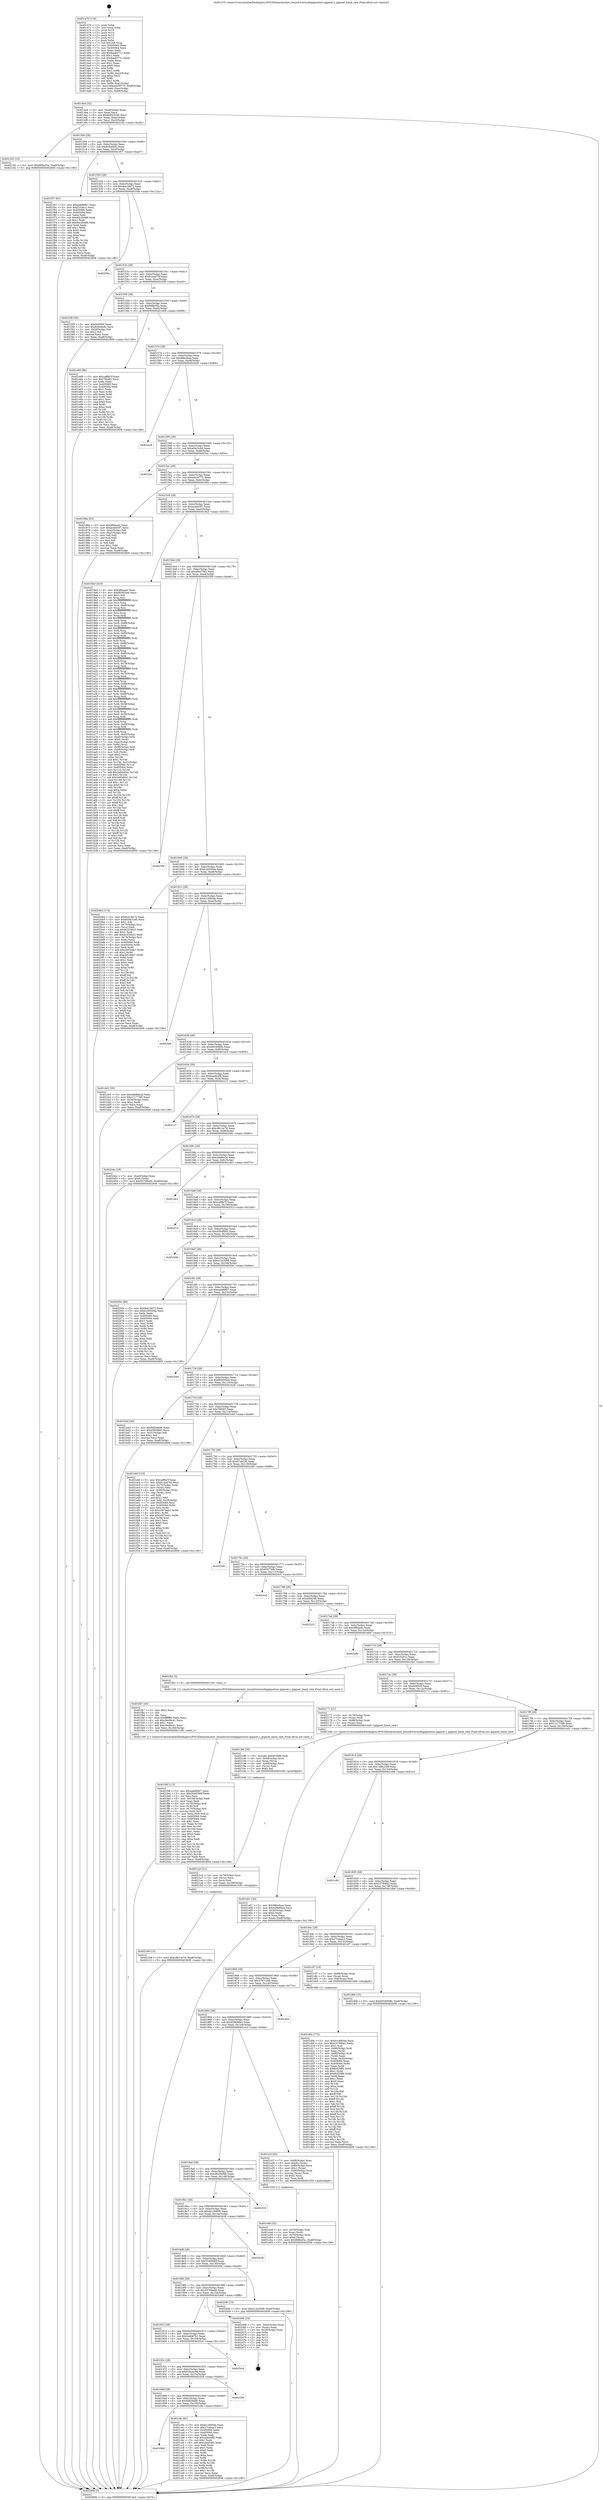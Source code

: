 digraph "0x401470" {
  label = "0x401470 (/mnt/c/Users/mathe/Desktop/tcc/POCII/binaries/extr_linuxdriversisdngigasetser-gigaset.c_gigaset_baud_rate_Final-ollvm.out::main(0))"
  labelloc = "t"
  node[shape=record]

  Entry [label="",width=0.3,height=0.3,shape=circle,fillcolor=black,style=filled]
  "0x4014e4" [label="{
     0x4014e4 [32]\l
     | [instrs]\l
     &nbsp;&nbsp;0x4014e4 \<+6\>: mov -0xa8(%rbp),%eax\l
     &nbsp;&nbsp;0x4014ea \<+2\>: mov %eax,%ecx\l
     &nbsp;&nbsp;0x4014ec \<+6\>: sub $0x840b3185,%ecx\l
     &nbsp;&nbsp;0x4014f2 \<+6\>: mov %eax,-0xbc(%rbp)\l
     &nbsp;&nbsp;0x4014f8 \<+6\>: mov %ecx,-0xc0(%rbp)\l
     &nbsp;&nbsp;0x4014fe \<+6\>: je 0000000000402162 \<main+0xcf2\>\l
  }"]
  "0x402162" [label="{
     0x402162 [15]\l
     | [instrs]\l
     &nbsp;&nbsp;0x402162 \<+10\>: movl $0x96fbcf3a,-0xa8(%rbp)\l
     &nbsp;&nbsp;0x40216c \<+5\>: jmp 0000000000402606 \<main+0x1196\>\l
  }"]
  "0x401504" [label="{
     0x401504 [28]\l
     | [instrs]\l
     &nbsp;&nbsp;0x401504 \<+5\>: jmp 0000000000401509 \<main+0x99\>\l
     &nbsp;&nbsp;0x401509 \<+6\>: mov -0xbc(%rbp),%eax\l
     &nbsp;&nbsp;0x40150f \<+5\>: sub $0x8c6e6a9c,%eax\l
     &nbsp;&nbsp;0x401514 \<+6\>: mov %eax,-0xc4(%rbp)\l
     &nbsp;&nbsp;0x40151a \<+6\>: je 0000000000401f57 \<main+0xae7\>\l
  }"]
  Exit [label="",width=0.3,height=0.3,shape=circle,fillcolor=black,style=filled,peripheries=2]
  "0x401f57" [label="{
     0x401f57 [91]\l
     | [instrs]\l
     &nbsp;&nbsp;0x401f57 \<+5\>: mov $0xeab86fb7,%eax\l
     &nbsp;&nbsp;0x401f5c \<+5\>: mov $0xf10261c,%ecx\l
     &nbsp;&nbsp;0x401f61 \<+7\>: mov 0x405060,%edx\l
     &nbsp;&nbsp;0x401f68 \<+7\>: mov 0x405064,%esi\l
     &nbsp;&nbsp;0x401f6f \<+2\>: mov %edx,%edi\l
     &nbsp;&nbsp;0x401f71 \<+6\>: sub $0x6dc2b486,%edi\l
     &nbsp;&nbsp;0x401f77 \<+3\>: sub $0x1,%edi\l
     &nbsp;&nbsp;0x401f7a \<+6\>: add $0x6dc2b486,%edi\l
     &nbsp;&nbsp;0x401f80 \<+3\>: imul %edi,%edx\l
     &nbsp;&nbsp;0x401f83 \<+3\>: and $0x1,%edx\l
     &nbsp;&nbsp;0x401f86 \<+3\>: cmp $0x0,%edx\l
     &nbsp;&nbsp;0x401f89 \<+4\>: sete %r8b\l
     &nbsp;&nbsp;0x401f8d \<+3\>: cmp $0xa,%esi\l
     &nbsp;&nbsp;0x401f90 \<+4\>: setl %r9b\l
     &nbsp;&nbsp;0x401f94 \<+3\>: mov %r8b,%r10b\l
     &nbsp;&nbsp;0x401f97 \<+3\>: and %r9b,%r10b\l
     &nbsp;&nbsp;0x401f9a \<+3\>: xor %r9b,%r8b\l
     &nbsp;&nbsp;0x401f9d \<+3\>: or %r8b,%r10b\l
     &nbsp;&nbsp;0x401fa0 \<+4\>: test $0x1,%r10b\l
     &nbsp;&nbsp;0x401fa4 \<+3\>: cmovne %ecx,%eax\l
     &nbsp;&nbsp;0x401fa7 \<+6\>: mov %eax,-0xa8(%rbp)\l
     &nbsp;&nbsp;0x401fad \<+5\>: jmp 0000000000402606 \<main+0x1196\>\l
  }"]
  "0x401520" [label="{
     0x401520 [28]\l
     | [instrs]\l
     &nbsp;&nbsp;0x401520 \<+5\>: jmp 0000000000401525 \<main+0xb5\>\l
     &nbsp;&nbsp;0x401525 \<+6\>: mov -0xbc(%rbp),%eax\l
     &nbsp;&nbsp;0x40152b \<+5\>: sub $0x8ce19d72,%eax\l
     &nbsp;&nbsp;0x401530 \<+6\>: mov %eax,-0xc8(%rbp)\l
     &nbsp;&nbsp;0x401536 \<+6\>: je 000000000040259a \<main+0x112a\>\l
  }"]
  "0x4021b8" [label="{
     0x4021b8 [15]\l
     | [instrs]\l
     &nbsp;&nbsp;0x4021b8 \<+10\>: movl $0xc8b14c7d,-0xa8(%rbp)\l
     &nbsp;&nbsp;0x4021c2 \<+5\>: jmp 0000000000402606 \<main+0x1196\>\l
  }"]
  "0x40259a" [label="{
     0x40259a\l
  }", style=dashed]
  "0x40153c" [label="{
     0x40153c [28]\l
     | [instrs]\l
     &nbsp;&nbsp;0x40153c \<+5\>: jmp 0000000000401541 \<main+0xd1\>\l
     &nbsp;&nbsp;0x401541 \<+6\>: mov -0xbc(%rbp),%eax\l
     &nbsp;&nbsp;0x401547 \<+5\>: sub $0x91ead70f,%eax\l
     &nbsp;&nbsp;0x40154c \<+6\>: mov %eax,-0xcc(%rbp)\l
     &nbsp;&nbsp;0x401552 \<+6\>: je 0000000000401f39 \<main+0xac9\>\l
  }"]
  "0x4021a3" [label="{
     0x4021a3 [21]\l
     | [instrs]\l
     &nbsp;&nbsp;0x4021a3 \<+4\>: mov -0x78(%rbp),%rcx\l
     &nbsp;&nbsp;0x4021a7 \<+3\>: mov (%rcx),%rcx\l
     &nbsp;&nbsp;0x4021aa \<+3\>: mov %rcx,%rdi\l
     &nbsp;&nbsp;0x4021ad \<+6\>: mov %eax,-0x168(%rbp)\l
     &nbsp;&nbsp;0x4021b3 \<+5\>: call 0000000000401030 \<free@plt\>\l
     | [calls]\l
     &nbsp;&nbsp;0x401030 \{1\} (unknown)\l
  }"]
  "0x401f39" [label="{
     0x401f39 [30]\l
     | [instrs]\l
     &nbsp;&nbsp;0x401f39 \<+5\>: mov $0xf44f500,%eax\l
     &nbsp;&nbsp;0x401f3e \<+5\>: mov $0x8c6e6a9c,%ecx\l
     &nbsp;&nbsp;0x401f43 \<+3\>: mov -0x29(%rbp),%dl\l
     &nbsp;&nbsp;0x401f46 \<+3\>: test $0x1,%dl\l
     &nbsp;&nbsp;0x401f49 \<+3\>: cmovne %ecx,%eax\l
     &nbsp;&nbsp;0x401f4c \<+6\>: mov %eax,-0xa8(%rbp)\l
     &nbsp;&nbsp;0x401f52 \<+5\>: jmp 0000000000402606 \<main+0x1196\>\l
  }"]
  "0x401558" [label="{
     0x401558 [28]\l
     | [instrs]\l
     &nbsp;&nbsp;0x401558 \<+5\>: jmp 000000000040155d \<main+0xed\>\l
     &nbsp;&nbsp;0x40155d \<+6\>: mov -0xbc(%rbp),%eax\l
     &nbsp;&nbsp;0x401563 \<+5\>: sub $0x96fbcf3a,%eax\l
     &nbsp;&nbsp;0x401568 \<+6\>: mov %eax,-0xd0(%rbp)\l
     &nbsp;&nbsp;0x40156e \<+6\>: je 0000000000401e69 \<main+0x9f9\>\l
  }"]
  "0x402186" [label="{
     0x402186 [29]\l
     | [instrs]\l
     &nbsp;&nbsp;0x402186 \<+10\>: movabs $0x4030d6,%rdi\l
     &nbsp;&nbsp;0x402190 \<+4\>: mov -0x68(%rbp),%rcx\l
     &nbsp;&nbsp;0x402194 \<+2\>: mov %eax,(%rcx)\l
     &nbsp;&nbsp;0x402196 \<+4\>: mov -0x68(%rbp),%rcx\l
     &nbsp;&nbsp;0x40219a \<+2\>: mov (%rcx),%esi\l
     &nbsp;&nbsp;0x40219c \<+2\>: mov $0x0,%al\l
     &nbsp;&nbsp;0x40219e \<+5\>: call 0000000000401040 \<printf@plt\>\l
     | [calls]\l
     &nbsp;&nbsp;0x401040 \{1\} (unknown)\l
  }"]
  "0x401e69" [label="{
     0x401e69 [86]\l
     | [instrs]\l
     &nbsp;&nbsp;0x401e69 \<+5\>: mov $0xcefffa7f,%eax\l
     &nbsp;&nbsp;0x401e6e \<+5\>: mov $0x7fd265,%ecx\l
     &nbsp;&nbsp;0x401e73 \<+2\>: xor %edx,%edx\l
     &nbsp;&nbsp;0x401e75 \<+7\>: mov 0x405060,%esi\l
     &nbsp;&nbsp;0x401e7c \<+7\>: mov 0x405064,%edi\l
     &nbsp;&nbsp;0x401e83 \<+3\>: sub $0x1,%edx\l
     &nbsp;&nbsp;0x401e86 \<+3\>: mov %esi,%r8d\l
     &nbsp;&nbsp;0x401e89 \<+3\>: add %edx,%r8d\l
     &nbsp;&nbsp;0x401e8c \<+4\>: imul %r8d,%esi\l
     &nbsp;&nbsp;0x401e90 \<+3\>: and $0x1,%esi\l
     &nbsp;&nbsp;0x401e93 \<+3\>: cmp $0x0,%esi\l
     &nbsp;&nbsp;0x401e96 \<+4\>: sete %r9b\l
     &nbsp;&nbsp;0x401e9a \<+3\>: cmp $0xa,%edi\l
     &nbsp;&nbsp;0x401e9d \<+4\>: setl %r10b\l
     &nbsp;&nbsp;0x401ea1 \<+3\>: mov %r9b,%r11b\l
     &nbsp;&nbsp;0x401ea4 \<+3\>: and %r10b,%r11b\l
     &nbsp;&nbsp;0x401ea7 \<+3\>: xor %r10b,%r9b\l
     &nbsp;&nbsp;0x401eaa \<+3\>: or %r9b,%r11b\l
     &nbsp;&nbsp;0x401ead \<+4\>: test $0x1,%r11b\l
     &nbsp;&nbsp;0x401eb1 \<+3\>: cmovne %ecx,%eax\l
     &nbsp;&nbsp;0x401eb4 \<+6\>: mov %eax,-0xa8(%rbp)\l
     &nbsp;&nbsp;0x401eba \<+5\>: jmp 0000000000402606 \<main+0x1196\>\l
  }"]
  "0x401574" [label="{
     0x401574 [28]\l
     | [instrs]\l
     &nbsp;&nbsp;0x401574 \<+5\>: jmp 0000000000401579 \<main+0x109\>\l
     &nbsp;&nbsp;0x401579 \<+6\>: mov -0xbc(%rbp),%eax\l
     &nbsp;&nbsp;0x40157f \<+5\>: sub $0x98bcfeaa,%eax\l
     &nbsp;&nbsp;0x401584 \<+6\>: mov %eax,-0xd4(%rbp)\l
     &nbsp;&nbsp;0x40158a \<+6\>: je 0000000000402429 \<main+0xfb9\>\l
  }"]
  "0x401fdf" [label="{
     0x401fdf [112]\l
     | [instrs]\l
     &nbsp;&nbsp;0x401fdf \<+5\>: mov $0xeab86fb7,%ecx\l
     &nbsp;&nbsp;0x401fe4 \<+5\>: mov $0x5546590f,%edx\l
     &nbsp;&nbsp;0x401fe9 \<+2\>: xor %esi,%esi\l
     &nbsp;&nbsp;0x401feb \<+6\>: mov -0x164(%rbp),%edi\l
     &nbsp;&nbsp;0x401ff1 \<+3\>: imul %eax,%edi\l
     &nbsp;&nbsp;0x401ff4 \<+4\>: mov -0x78(%rbp),%r8\l
     &nbsp;&nbsp;0x401ff8 \<+3\>: mov (%r8),%r8\l
     &nbsp;&nbsp;0x401ffb \<+4\>: mov -0x70(%rbp),%r9\l
     &nbsp;&nbsp;0x401fff \<+3\>: movslq (%r9),%r9\l
     &nbsp;&nbsp;0x402002 \<+4\>: mov %edi,(%r8,%r9,4)\l
     &nbsp;&nbsp;0x402006 \<+7\>: mov 0x405060,%eax\l
     &nbsp;&nbsp;0x40200d \<+7\>: mov 0x405064,%edi\l
     &nbsp;&nbsp;0x402014 \<+3\>: sub $0x1,%esi\l
     &nbsp;&nbsp;0x402017 \<+3\>: mov %eax,%r10d\l
     &nbsp;&nbsp;0x40201a \<+3\>: add %esi,%r10d\l
     &nbsp;&nbsp;0x40201d \<+4\>: imul %r10d,%eax\l
     &nbsp;&nbsp;0x402021 \<+3\>: and $0x1,%eax\l
     &nbsp;&nbsp;0x402024 \<+3\>: cmp $0x0,%eax\l
     &nbsp;&nbsp;0x402027 \<+4\>: sete %r11b\l
     &nbsp;&nbsp;0x40202b \<+3\>: cmp $0xa,%edi\l
     &nbsp;&nbsp;0x40202e \<+3\>: setl %bl\l
     &nbsp;&nbsp;0x402031 \<+3\>: mov %r11b,%r14b\l
     &nbsp;&nbsp;0x402034 \<+3\>: and %bl,%r14b\l
     &nbsp;&nbsp;0x402037 \<+3\>: xor %bl,%r11b\l
     &nbsp;&nbsp;0x40203a \<+3\>: or %r11b,%r14b\l
     &nbsp;&nbsp;0x40203d \<+4\>: test $0x1,%r14b\l
     &nbsp;&nbsp;0x402041 \<+3\>: cmovne %edx,%ecx\l
     &nbsp;&nbsp;0x402044 \<+6\>: mov %ecx,-0xa8(%rbp)\l
     &nbsp;&nbsp;0x40204a \<+5\>: jmp 0000000000402606 \<main+0x1196\>\l
  }"]
  "0x402429" [label="{
     0x402429\l
  }", style=dashed]
  "0x401590" [label="{
     0x401590 [28]\l
     | [instrs]\l
     &nbsp;&nbsp;0x401590 \<+5\>: jmp 0000000000401595 \<main+0x125\>\l
     &nbsp;&nbsp;0x401595 \<+6\>: mov -0xbc(%rbp),%eax\l
     &nbsp;&nbsp;0x40159b \<+5\>: sub $0xa64c3c4d,%eax\l
     &nbsp;&nbsp;0x4015a0 \<+6\>: mov %eax,-0xd8(%rbp)\l
     &nbsp;&nbsp;0x4015a6 \<+6\>: je 00000000004023ac \<main+0xf3c\>\l
  }"]
  "0x401fb7" [label="{
     0x401fb7 [40]\l
     | [instrs]\l
     &nbsp;&nbsp;0x401fb7 \<+5\>: mov $0x2,%ecx\l
     &nbsp;&nbsp;0x401fbc \<+1\>: cltd\l
     &nbsp;&nbsp;0x401fbd \<+2\>: idiv %ecx\l
     &nbsp;&nbsp;0x401fbf \<+6\>: imul $0xfffffffe,%edx,%ecx\l
     &nbsp;&nbsp;0x401fc5 \<+6\>: sub $0xc9ed6c41,%ecx\l
     &nbsp;&nbsp;0x401fcb \<+3\>: add $0x1,%ecx\l
     &nbsp;&nbsp;0x401fce \<+6\>: add $0xc9ed6c41,%ecx\l
     &nbsp;&nbsp;0x401fd4 \<+6\>: mov %ecx,-0x164(%rbp)\l
     &nbsp;&nbsp;0x401fda \<+5\>: call 0000000000401160 \<next_i\>\l
     | [calls]\l
     &nbsp;&nbsp;0x401160 \{1\} (/mnt/c/Users/mathe/Desktop/tcc/POCII/binaries/extr_linuxdriversisdngigasetser-gigaset.c_gigaset_baud_rate_Final-ollvm.out::next_i)\l
  }"]
  "0x4023ac" [label="{
     0x4023ac\l
  }", style=dashed]
  "0x4015ac" [label="{
     0x4015ac [28]\l
     | [instrs]\l
     &nbsp;&nbsp;0x4015ac \<+5\>: jmp 00000000004015b1 \<main+0x141\>\l
     &nbsp;&nbsp;0x4015b1 \<+6\>: mov -0xbc(%rbp),%eax\l
     &nbsp;&nbsp;0x4015b7 \<+5\>: sub $0xacb39775,%eax\l
     &nbsp;&nbsp;0x4015bc \<+6\>: mov %eax,-0xdc(%rbp)\l
     &nbsp;&nbsp;0x4015c2 \<+6\>: je 000000000040196e \<main+0x4fe\>\l
  }"]
  "0x401e49" [label="{
     0x401e49 [32]\l
     | [instrs]\l
     &nbsp;&nbsp;0x401e49 \<+4\>: mov -0x78(%rbp),%rdi\l
     &nbsp;&nbsp;0x401e4d \<+3\>: mov %rax,(%rdi)\l
     &nbsp;&nbsp;0x401e50 \<+4\>: mov -0x70(%rbp),%rax\l
     &nbsp;&nbsp;0x401e54 \<+6\>: movl $0x0,(%rax)\l
     &nbsp;&nbsp;0x401e5a \<+10\>: movl $0x96fbcf3a,-0xa8(%rbp)\l
     &nbsp;&nbsp;0x401e64 \<+5\>: jmp 0000000000402606 \<main+0x1196\>\l
  }"]
  "0x40196e" [label="{
     0x40196e [53]\l
     | [instrs]\l
     &nbsp;&nbsp;0x40196e \<+5\>: mov $0xd86aa4c,%eax\l
     &nbsp;&nbsp;0x401973 \<+5\>: mov $0xacdd43f7,%ecx\l
     &nbsp;&nbsp;0x401978 \<+6\>: mov -0xa2(%rbp),%dl\l
     &nbsp;&nbsp;0x40197e \<+7\>: mov -0xa1(%rbp),%sil\l
     &nbsp;&nbsp;0x401985 \<+3\>: mov %dl,%dil\l
     &nbsp;&nbsp;0x401988 \<+3\>: and %sil,%dil\l
     &nbsp;&nbsp;0x40198b \<+3\>: xor %sil,%dl\l
     &nbsp;&nbsp;0x40198e \<+3\>: or %dl,%dil\l
     &nbsp;&nbsp;0x401991 \<+4\>: test $0x1,%dil\l
     &nbsp;&nbsp;0x401995 \<+3\>: cmovne %ecx,%eax\l
     &nbsp;&nbsp;0x401998 \<+6\>: mov %eax,-0xa8(%rbp)\l
     &nbsp;&nbsp;0x40199e \<+5\>: jmp 0000000000402606 \<main+0x1196\>\l
  }"]
  "0x4015c8" [label="{
     0x4015c8 [28]\l
     | [instrs]\l
     &nbsp;&nbsp;0x4015c8 \<+5\>: jmp 00000000004015cd \<main+0x15d\>\l
     &nbsp;&nbsp;0x4015cd \<+6\>: mov -0xbc(%rbp),%eax\l
     &nbsp;&nbsp;0x4015d3 \<+5\>: sub $0xacdd43f7,%eax\l
     &nbsp;&nbsp;0x4015d8 \<+6\>: mov %eax,-0xe0(%rbp)\l
     &nbsp;&nbsp;0x4015de \<+6\>: je 00000000004019a3 \<main+0x533\>\l
  }"]
  "0x402606" [label="{
     0x402606 [5]\l
     | [instrs]\l
     &nbsp;&nbsp;0x402606 \<+5\>: jmp 00000000004014e4 \<main+0x74\>\l
  }"]
  "0x401470" [label="{
     0x401470 [116]\l
     | [instrs]\l
     &nbsp;&nbsp;0x401470 \<+1\>: push %rbp\l
     &nbsp;&nbsp;0x401471 \<+3\>: mov %rsp,%rbp\l
     &nbsp;&nbsp;0x401474 \<+2\>: push %r15\l
     &nbsp;&nbsp;0x401476 \<+2\>: push %r14\l
     &nbsp;&nbsp;0x401478 \<+2\>: push %r13\l
     &nbsp;&nbsp;0x40147a \<+2\>: push %r12\l
     &nbsp;&nbsp;0x40147c \<+1\>: push %rbx\l
     &nbsp;&nbsp;0x40147d \<+7\>: sub $0x168,%rsp\l
     &nbsp;&nbsp;0x401484 \<+7\>: mov 0x405060,%eax\l
     &nbsp;&nbsp;0x40148b \<+7\>: mov 0x405064,%ecx\l
     &nbsp;&nbsp;0x401492 \<+2\>: mov %eax,%edx\l
     &nbsp;&nbsp;0x401494 \<+6\>: add $0x8aa83711,%edx\l
     &nbsp;&nbsp;0x40149a \<+3\>: sub $0x1,%edx\l
     &nbsp;&nbsp;0x40149d \<+6\>: sub $0x8aa83711,%edx\l
     &nbsp;&nbsp;0x4014a3 \<+3\>: imul %edx,%eax\l
     &nbsp;&nbsp;0x4014a6 \<+3\>: and $0x1,%eax\l
     &nbsp;&nbsp;0x4014a9 \<+3\>: cmp $0x0,%eax\l
     &nbsp;&nbsp;0x4014ac \<+4\>: sete %r8b\l
     &nbsp;&nbsp;0x4014b0 \<+4\>: and $0x1,%r8b\l
     &nbsp;&nbsp;0x4014b4 \<+7\>: mov %r8b,-0xa2(%rbp)\l
     &nbsp;&nbsp;0x4014bb \<+3\>: cmp $0xa,%ecx\l
     &nbsp;&nbsp;0x4014be \<+4\>: setl %r8b\l
     &nbsp;&nbsp;0x4014c2 \<+4\>: and $0x1,%r8b\l
     &nbsp;&nbsp;0x4014c6 \<+7\>: mov %r8b,-0xa1(%rbp)\l
     &nbsp;&nbsp;0x4014cd \<+10\>: movl $0xacb39775,-0xa8(%rbp)\l
     &nbsp;&nbsp;0x4014d7 \<+6\>: mov %edi,-0xac(%rbp)\l
     &nbsp;&nbsp;0x4014dd \<+7\>: mov %rsi,-0xb8(%rbp)\l
  }"]
  "0x401d0a" [label="{
     0x401d0a [172]\l
     | [instrs]\l
     &nbsp;&nbsp;0x401d0a \<+5\>: mov $0xb1c685da,%ecx\l
     &nbsp;&nbsp;0x401d0f \<+5\>: mov $0x237f0842,%edx\l
     &nbsp;&nbsp;0x401d14 \<+3\>: mov $0x1,%sil\l
     &nbsp;&nbsp;0x401d17 \<+7\>: mov -0x90(%rbp),%rdi\l
     &nbsp;&nbsp;0x401d1e \<+2\>: mov %eax,(%rdi)\l
     &nbsp;&nbsp;0x401d20 \<+7\>: mov -0x90(%rbp),%rdi\l
     &nbsp;&nbsp;0x401d27 \<+2\>: mov (%rdi),%eax\l
     &nbsp;&nbsp;0x401d29 \<+3\>: mov %eax,-0x30(%rbp)\l
     &nbsp;&nbsp;0x401d2c \<+7\>: mov 0x405060,%eax\l
     &nbsp;&nbsp;0x401d33 \<+8\>: mov 0x405064,%r8d\l
     &nbsp;&nbsp;0x401d3b \<+3\>: mov %eax,%r9d\l
     &nbsp;&nbsp;0x401d3e \<+7\>: sub $0x8cf25ff4,%r9d\l
     &nbsp;&nbsp;0x401d45 \<+4\>: sub $0x1,%r9d\l
     &nbsp;&nbsp;0x401d49 \<+7\>: add $0x8cf25ff4,%r9d\l
     &nbsp;&nbsp;0x401d50 \<+4\>: imul %r9d,%eax\l
     &nbsp;&nbsp;0x401d54 \<+3\>: and $0x1,%eax\l
     &nbsp;&nbsp;0x401d57 \<+3\>: cmp $0x0,%eax\l
     &nbsp;&nbsp;0x401d5a \<+4\>: sete %r10b\l
     &nbsp;&nbsp;0x401d5e \<+4\>: cmp $0xa,%r8d\l
     &nbsp;&nbsp;0x401d62 \<+4\>: setl %r11b\l
     &nbsp;&nbsp;0x401d66 \<+3\>: mov %r10b,%bl\l
     &nbsp;&nbsp;0x401d69 \<+3\>: xor $0xff,%bl\l
     &nbsp;&nbsp;0x401d6c \<+3\>: mov %r11b,%r14b\l
     &nbsp;&nbsp;0x401d6f \<+4\>: xor $0xff,%r14b\l
     &nbsp;&nbsp;0x401d73 \<+4\>: xor $0x1,%sil\l
     &nbsp;&nbsp;0x401d77 \<+3\>: mov %bl,%r15b\l
     &nbsp;&nbsp;0x401d7a \<+4\>: and $0xff,%r15b\l
     &nbsp;&nbsp;0x401d7e \<+3\>: and %sil,%r10b\l
     &nbsp;&nbsp;0x401d81 \<+3\>: mov %r14b,%r12b\l
     &nbsp;&nbsp;0x401d84 \<+4\>: and $0xff,%r12b\l
     &nbsp;&nbsp;0x401d88 \<+3\>: and %sil,%r11b\l
     &nbsp;&nbsp;0x401d8b \<+3\>: or %r10b,%r15b\l
     &nbsp;&nbsp;0x401d8e \<+3\>: or %r11b,%r12b\l
     &nbsp;&nbsp;0x401d91 \<+3\>: xor %r12b,%r15b\l
     &nbsp;&nbsp;0x401d94 \<+3\>: or %r14b,%bl\l
     &nbsp;&nbsp;0x401d97 \<+3\>: xor $0xff,%bl\l
     &nbsp;&nbsp;0x401d9a \<+4\>: or $0x1,%sil\l
     &nbsp;&nbsp;0x401d9e \<+3\>: and %sil,%bl\l
     &nbsp;&nbsp;0x401da1 \<+3\>: or %bl,%r15b\l
     &nbsp;&nbsp;0x401da4 \<+4\>: test $0x1,%r15b\l
     &nbsp;&nbsp;0x401da8 \<+3\>: cmovne %edx,%ecx\l
     &nbsp;&nbsp;0x401dab \<+6\>: mov %ecx,-0xa8(%rbp)\l
     &nbsp;&nbsp;0x401db1 \<+5\>: jmp 0000000000402606 \<main+0x1196\>\l
  }"]
  "0x4019a3" [label="{
     0x4019a3 [410]\l
     | [instrs]\l
     &nbsp;&nbsp;0x4019a3 \<+5\>: mov $0xd86aa4c,%eax\l
     &nbsp;&nbsp;0x4019a8 \<+5\>: mov $0xf65955ed,%ecx\l
     &nbsp;&nbsp;0x4019ad \<+2\>: mov $0x1,%dl\l
     &nbsp;&nbsp;0x4019af \<+3\>: mov %rsp,%rsi\l
     &nbsp;&nbsp;0x4019b2 \<+4\>: add $0xfffffffffffffff0,%rsi\l
     &nbsp;&nbsp;0x4019b6 \<+3\>: mov %rsi,%rsp\l
     &nbsp;&nbsp;0x4019b9 \<+7\>: mov %rsi,-0xa0(%rbp)\l
     &nbsp;&nbsp;0x4019c0 \<+3\>: mov %rsp,%rsi\l
     &nbsp;&nbsp;0x4019c3 \<+4\>: add $0xfffffffffffffff0,%rsi\l
     &nbsp;&nbsp;0x4019c7 \<+3\>: mov %rsi,%rsp\l
     &nbsp;&nbsp;0x4019ca \<+3\>: mov %rsp,%rdi\l
     &nbsp;&nbsp;0x4019cd \<+4\>: add $0xfffffffffffffff0,%rdi\l
     &nbsp;&nbsp;0x4019d1 \<+3\>: mov %rdi,%rsp\l
     &nbsp;&nbsp;0x4019d4 \<+7\>: mov %rdi,-0x98(%rbp)\l
     &nbsp;&nbsp;0x4019db \<+3\>: mov %rsp,%rdi\l
     &nbsp;&nbsp;0x4019de \<+4\>: add $0xfffffffffffffff0,%rdi\l
     &nbsp;&nbsp;0x4019e2 \<+3\>: mov %rdi,%rsp\l
     &nbsp;&nbsp;0x4019e5 \<+7\>: mov %rdi,-0x90(%rbp)\l
     &nbsp;&nbsp;0x4019ec \<+3\>: mov %rsp,%rdi\l
     &nbsp;&nbsp;0x4019ef \<+4\>: add $0xfffffffffffffff0,%rdi\l
     &nbsp;&nbsp;0x4019f3 \<+3\>: mov %rdi,%rsp\l
     &nbsp;&nbsp;0x4019f6 \<+7\>: mov %rdi,-0x88(%rbp)\l
     &nbsp;&nbsp;0x4019fd \<+3\>: mov %rsp,%rdi\l
     &nbsp;&nbsp;0x401a00 \<+4\>: add $0xfffffffffffffff0,%rdi\l
     &nbsp;&nbsp;0x401a04 \<+3\>: mov %rdi,%rsp\l
     &nbsp;&nbsp;0x401a07 \<+4\>: mov %rdi,-0x80(%rbp)\l
     &nbsp;&nbsp;0x401a0b \<+3\>: mov %rsp,%rdi\l
     &nbsp;&nbsp;0x401a0e \<+4\>: add $0xfffffffffffffff0,%rdi\l
     &nbsp;&nbsp;0x401a12 \<+3\>: mov %rdi,%rsp\l
     &nbsp;&nbsp;0x401a15 \<+4\>: mov %rdi,-0x78(%rbp)\l
     &nbsp;&nbsp;0x401a19 \<+3\>: mov %rsp,%rdi\l
     &nbsp;&nbsp;0x401a1c \<+4\>: add $0xfffffffffffffff0,%rdi\l
     &nbsp;&nbsp;0x401a20 \<+3\>: mov %rdi,%rsp\l
     &nbsp;&nbsp;0x401a23 \<+4\>: mov %rdi,-0x70(%rbp)\l
     &nbsp;&nbsp;0x401a27 \<+3\>: mov %rsp,%rdi\l
     &nbsp;&nbsp;0x401a2a \<+4\>: add $0xfffffffffffffff0,%rdi\l
     &nbsp;&nbsp;0x401a2e \<+3\>: mov %rdi,%rsp\l
     &nbsp;&nbsp;0x401a31 \<+4\>: mov %rdi,-0x68(%rbp)\l
     &nbsp;&nbsp;0x401a35 \<+3\>: mov %rsp,%rdi\l
     &nbsp;&nbsp;0x401a38 \<+4\>: add $0xfffffffffffffff0,%rdi\l
     &nbsp;&nbsp;0x401a3c \<+3\>: mov %rdi,%rsp\l
     &nbsp;&nbsp;0x401a3f \<+4\>: mov %rdi,-0x60(%rbp)\l
     &nbsp;&nbsp;0x401a43 \<+3\>: mov %rsp,%rdi\l
     &nbsp;&nbsp;0x401a46 \<+4\>: add $0xfffffffffffffff0,%rdi\l
     &nbsp;&nbsp;0x401a4a \<+3\>: mov %rdi,%rsp\l
     &nbsp;&nbsp;0x401a4d \<+4\>: mov %rdi,-0x58(%rbp)\l
     &nbsp;&nbsp;0x401a51 \<+3\>: mov %rsp,%rdi\l
     &nbsp;&nbsp;0x401a54 \<+4\>: add $0xfffffffffffffff0,%rdi\l
     &nbsp;&nbsp;0x401a58 \<+3\>: mov %rdi,%rsp\l
     &nbsp;&nbsp;0x401a5b \<+4\>: mov %rdi,-0x50(%rbp)\l
     &nbsp;&nbsp;0x401a5f \<+3\>: mov %rsp,%rdi\l
     &nbsp;&nbsp;0x401a62 \<+4\>: add $0xfffffffffffffff0,%rdi\l
     &nbsp;&nbsp;0x401a66 \<+3\>: mov %rdi,%rsp\l
     &nbsp;&nbsp;0x401a69 \<+4\>: mov %rdi,-0x48(%rbp)\l
     &nbsp;&nbsp;0x401a6d \<+3\>: mov %rsp,%rdi\l
     &nbsp;&nbsp;0x401a70 \<+4\>: add $0xfffffffffffffff0,%rdi\l
     &nbsp;&nbsp;0x401a74 \<+3\>: mov %rdi,%rsp\l
     &nbsp;&nbsp;0x401a77 \<+4\>: mov %rdi,-0x40(%rbp)\l
     &nbsp;&nbsp;0x401a7b \<+7\>: mov -0xa0(%rbp),%rdi\l
     &nbsp;&nbsp;0x401a82 \<+6\>: movl $0x0,(%rdi)\l
     &nbsp;&nbsp;0x401a88 \<+7\>: mov -0xac(%rbp),%r8d\l
     &nbsp;&nbsp;0x401a8f \<+3\>: mov %r8d,(%rsi)\l
     &nbsp;&nbsp;0x401a92 \<+7\>: mov -0x98(%rbp),%rdi\l
     &nbsp;&nbsp;0x401a99 \<+7\>: mov -0xb8(%rbp),%r9\l
     &nbsp;&nbsp;0x401aa0 \<+3\>: mov %r9,(%rdi)\l
     &nbsp;&nbsp;0x401aa3 \<+3\>: cmpl $0x2,(%rsi)\l
     &nbsp;&nbsp;0x401aa6 \<+4\>: setne %r10b\l
     &nbsp;&nbsp;0x401aaa \<+4\>: and $0x1,%r10b\l
     &nbsp;&nbsp;0x401aae \<+4\>: mov %r10b,-0x31(%rbp)\l
     &nbsp;&nbsp;0x401ab2 \<+8\>: mov 0x405060,%r11d\l
     &nbsp;&nbsp;0x401aba \<+7\>: mov 0x405064,%ebx\l
     &nbsp;&nbsp;0x401ac1 \<+3\>: mov %r11d,%r14d\l
     &nbsp;&nbsp;0x401ac4 \<+7\>: add $0x2a93d041,%r14d\l
     &nbsp;&nbsp;0x401acb \<+4\>: sub $0x1,%r14d\l
     &nbsp;&nbsp;0x401acf \<+7\>: sub $0x2a93d041,%r14d\l
     &nbsp;&nbsp;0x401ad6 \<+4\>: imul %r14d,%r11d\l
     &nbsp;&nbsp;0x401ada \<+4\>: and $0x1,%r11d\l
     &nbsp;&nbsp;0x401ade \<+4\>: cmp $0x0,%r11d\l
     &nbsp;&nbsp;0x401ae2 \<+4\>: sete %r10b\l
     &nbsp;&nbsp;0x401ae6 \<+3\>: cmp $0xa,%ebx\l
     &nbsp;&nbsp;0x401ae9 \<+4\>: setl %r15b\l
     &nbsp;&nbsp;0x401aed \<+3\>: mov %r10b,%r12b\l
     &nbsp;&nbsp;0x401af0 \<+4\>: xor $0xff,%r12b\l
     &nbsp;&nbsp;0x401af4 \<+3\>: mov %r15b,%r13b\l
     &nbsp;&nbsp;0x401af7 \<+4\>: xor $0xff,%r13b\l
     &nbsp;&nbsp;0x401afb \<+3\>: xor $0x1,%dl\l
     &nbsp;&nbsp;0x401afe \<+3\>: mov %r12b,%sil\l
     &nbsp;&nbsp;0x401b01 \<+4\>: and $0xff,%sil\l
     &nbsp;&nbsp;0x401b05 \<+3\>: and %dl,%r10b\l
     &nbsp;&nbsp;0x401b08 \<+3\>: mov %r13b,%dil\l
     &nbsp;&nbsp;0x401b0b \<+4\>: and $0xff,%dil\l
     &nbsp;&nbsp;0x401b0f \<+3\>: and %dl,%r15b\l
     &nbsp;&nbsp;0x401b12 \<+3\>: or %r10b,%sil\l
     &nbsp;&nbsp;0x401b15 \<+3\>: or %r15b,%dil\l
     &nbsp;&nbsp;0x401b18 \<+3\>: xor %dil,%sil\l
     &nbsp;&nbsp;0x401b1b \<+3\>: or %r13b,%r12b\l
     &nbsp;&nbsp;0x401b1e \<+4\>: xor $0xff,%r12b\l
     &nbsp;&nbsp;0x401b22 \<+3\>: or $0x1,%dl\l
     &nbsp;&nbsp;0x401b25 \<+3\>: and %dl,%r12b\l
     &nbsp;&nbsp;0x401b28 \<+3\>: or %r12b,%sil\l
     &nbsp;&nbsp;0x401b2b \<+4\>: test $0x1,%sil\l
     &nbsp;&nbsp;0x401b2f \<+3\>: cmovne %ecx,%eax\l
     &nbsp;&nbsp;0x401b32 \<+6\>: mov %eax,-0xa8(%rbp)\l
     &nbsp;&nbsp;0x401b38 \<+5\>: jmp 0000000000402606 \<main+0x1196\>\l
  }"]
  "0x4015e4" [label="{
     0x4015e4 [28]\l
     | [instrs]\l
     &nbsp;&nbsp;0x4015e4 \<+5\>: jmp 00000000004015e9 \<main+0x179\>\l
     &nbsp;&nbsp;0x4015e9 \<+6\>: mov -0xbc(%rbp),%eax\l
     &nbsp;&nbsp;0x4015ef \<+5\>: sub $0xaf0a7562,%eax\l
     &nbsp;&nbsp;0x4015f4 \<+6\>: mov %eax,-0xe4(%rbp)\l
     &nbsp;&nbsp;0x4015fa \<+6\>: je 0000000000402356 \<main+0xee6\>\l
  }"]
  "0x401964" [label="{
     0x401964\l
  }", style=dashed]
  "0x401c9c" [label="{
     0x401c9c [91]\l
     | [instrs]\l
     &nbsp;&nbsp;0x401c9c \<+5\>: mov $0xb1c685da,%eax\l
     &nbsp;&nbsp;0x401ca1 \<+5\>: mov $0x27cebac3,%ecx\l
     &nbsp;&nbsp;0x401ca6 \<+7\>: mov 0x405060,%edx\l
     &nbsp;&nbsp;0x401cad \<+7\>: mov 0x405064,%esi\l
     &nbsp;&nbsp;0x401cb4 \<+2\>: mov %edx,%edi\l
     &nbsp;&nbsp;0x401cb6 \<+6\>: sub $0xcaba5df2,%edi\l
     &nbsp;&nbsp;0x401cbc \<+3\>: sub $0x1,%edi\l
     &nbsp;&nbsp;0x401cbf \<+6\>: add $0xcaba5df2,%edi\l
     &nbsp;&nbsp;0x401cc5 \<+3\>: imul %edi,%edx\l
     &nbsp;&nbsp;0x401cc8 \<+3\>: and $0x1,%edx\l
     &nbsp;&nbsp;0x401ccb \<+3\>: cmp $0x0,%edx\l
     &nbsp;&nbsp;0x401cce \<+4\>: sete %r8b\l
     &nbsp;&nbsp;0x401cd2 \<+3\>: cmp $0xa,%esi\l
     &nbsp;&nbsp;0x401cd5 \<+4\>: setl %r9b\l
     &nbsp;&nbsp;0x401cd9 \<+3\>: mov %r8b,%r10b\l
     &nbsp;&nbsp;0x401cdc \<+3\>: and %r9b,%r10b\l
     &nbsp;&nbsp;0x401cdf \<+3\>: xor %r9b,%r8b\l
     &nbsp;&nbsp;0x401ce2 \<+3\>: or %r8b,%r10b\l
     &nbsp;&nbsp;0x401ce5 \<+4\>: test $0x1,%r10b\l
     &nbsp;&nbsp;0x401ce9 \<+3\>: cmovne %ecx,%eax\l
     &nbsp;&nbsp;0x401cec \<+6\>: mov %eax,-0xa8(%rbp)\l
     &nbsp;&nbsp;0x401cf2 \<+5\>: jmp 0000000000402606 \<main+0x1196\>\l
  }"]
  "0x402356" [label="{
     0x402356\l
  }", style=dashed]
  "0x401600" [label="{
     0x401600 [28]\l
     | [instrs]\l
     &nbsp;&nbsp;0x401600 \<+5\>: jmp 0000000000401605 \<main+0x195\>\l
     &nbsp;&nbsp;0x401605 \<+6\>: mov -0xbc(%rbp),%eax\l
     &nbsp;&nbsp;0x40160b \<+5\>: sub $0xb185504a,%eax\l
     &nbsp;&nbsp;0x401610 \<+6\>: mov %eax,-0xe8(%rbp)\l
     &nbsp;&nbsp;0x401616 \<+6\>: je 00000000004020b4 \<main+0xc44\>\l
  }"]
  "0x401948" [label="{
     0x401948 [28]\l
     | [instrs]\l
     &nbsp;&nbsp;0x401948 \<+5\>: jmp 000000000040194d \<main+0x4dd\>\l
     &nbsp;&nbsp;0x40194d \<+6\>: mov -0xbc(%rbp),%eax\l
     &nbsp;&nbsp;0x401953 \<+5\>: sub $0x6df29dd0,%eax\l
     &nbsp;&nbsp;0x401958 \<+6\>: mov %eax,-0x160(%rbp)\l
     &nbsp;&nbsp;0x40195e \<+6\>: je 0000000000401c9c \<main+0x82c\>\l
  }"]
  "0x4020b4" [label="{
     0x4020b4 [174]\l
     | [instrs]\l
     &nbsp;&nbsp;0x4020b4 \<+5\>: mov $0x8ce19d72,%eax\l
     &nbsp;&nbsp;0x4020b9 \<+5\>: mov $0x840b3185,%ecx\l
     &nbsp;&nbsp;0x4020be \<+2\>: mov $0x1,%dl\l
     &nbsp;&nbsp;0x4020c0 \<+4\>: mov -0x70(%rbp),%rsi\l
     &nbsp;&nbsp;0x4020c4 \<+2\>: mov (%rsi),%edi\l
     &nbsp;&nbsp;0x4020c6 \<+6\>: sub $0xbc335623,%edi\l
     &nbsp;&nbsp;0x4020cc \<+3\>: add $0x1,%edi\l
     &nbsp;&nbsp;0x4020cf \<+6\>: add $0xbc335623,%edi\l
     &nbsp;&nbsp;0x4020d5 \<+4\>: mov -0x70(%rbp),%rsi\l
     &nbsp;&nbsp;0x4020d9 \<+2\>: mov %edi,(%rsi)\l
     &nbsp;&nbsp;0x4020db \<+7\>: mov 0x405060,%edi\l
     &nbsp;&nbsp;0x4020e2 \<+8\>: mov 0x405064,%r8d\l
     &nbsp;&nbsp;0x4020ea \<+3\>: mov %edi,%r9d\l
     &nbsp;&nbsp;0x4020ed \<+7\>: add $0xcb918de7,%r9d\l
     &nbsp;&nbsp;0x4020f4 \<+4\>: sub $0x1,%r9d\l
     &nbsp;&nbsp;0x4020f8 \<+7\>: sub $0xcb918de7,%r9d\l
     &nbsp;&nbsp;0x4020ff \<+4\>: imul %r9d,%edi\l
     &nbsp;&nbsp;0x402103 \<+3\>: and $0x1,%edi\l
     &nbsp;&nbsp;0x402106 \<+3\>: cmp $0x0,%edi\l
     &nbsp;&nbsp;0x402109 \<+4\>: sete %r10b\l
     &nbsp;&nbsp;0x40210d \<+4\>: cmp $0xa,%r8d\l
     &nbsp;&nbsp;0x402111 \<+4\>: setl %r11b\l
     &nbsp;&nbsp;0x402115 \<+3\>: mov %r10b,%bl\l
     &nbsp;&nbsp;0x402118 \<+3\>: xor $0xff,%bl\l
     &nbsp;&nbsp;0x40211b \<+3\>: mov %r11b,%r14b\l
     &nbsp;&nbsp;0x40211e \<+4\>: xor $0xff,%r14b\l
     &nbsp;&nbsp;0x402122 \<+3\>: xor $0x0,%dl\l
     &nbsp;&nbsp;0x402125 \<+3\>: mov %bl,%r15b\l
     &nbsp;&nbsp;0x402128 \<+4\>: and $0x0,%r15b\l
     &nbsp;&nbsp;0x40212c \<+3\>: and %dl,%r10b\l
     &nbsp;&nbsp;0x40212f \<+3\>: mov %r14b,%r12b\l
     &nbsp;&nbsp;0x402132 \<+4\>: and $0x0,%r12b\l
     &nbsp;&nbsp;0x402136 \<+3\>: and %dl,%r11b\l
     &nbsp;&nbsp;0x402139 \<+3\>: or %r10b,%r15b\l
     &nbsp;&nbsp;0x40213c \<+3\>: or %r11b,%r12b\l
     &nbsp;&nbsp;0x40213f \<+3\>: xor %r12b,%r15b\l
     &nbsp;&nbsp;0x402142 \<+3\>: or %r14b,%bl\l
     &nbsp;&nbsp;0x402145 \<+3\>: xor $0xff,%bl\l
     &nbsp;&nbsp;0x402148 \<+3\>: or $0x0,%dl\l
     &nbsp;&nbsp;0x40214b \<+2\>: and %dl,%bl\l
     &nbsp;&nbsp;0x40214d \<+3\>: or %bl,%r15b\l
     &nbsp;&nbsp;0x402150 \<+4\>: test $0x1,%r15b\l
     &nbsp;&nbsp;0x402154 \<+3\>: cmovne %ecx,%eax\l
     &nbsp;&nbsp;0x402157 \<+6\>: mov %eax,-0xa8(%rbp)\l
     &nbsp;&nbsp;0x40215d \<+5\>: jmp 0000000000402606 \<main+0x1196\>\l
  }"]
  "0x40161c" [label="{
     0x40161c [28]\l
     | [instrs]\l
     &nbsp;&nbsp;0x40161c \<+5\>: jmp 0000000000401621 \<main+0x1b1\>\l
     &nbsp;&nbsp;0x401621 \<+6\>: mov -0xbc(%rbp),%eax\l
     &nbsp;&nbsp;0x401627 \<+5\>: sub $0xb1c685da,%eax\l
     &nbsp;&nbsp;0x40162c \<+6\>: mov %eax,-0xec(%rbp)\l
     &nbsp;&nbsp;0x401632 \<+6\>: je 00000000004024e6 \<main+0x1076\>\l
  }"]
  "0x402250" [label="{
     0x402250\l
  }", style=dashed]
  "0x4024e6" [label="{
     0x4024e6\l
  }", style=dashed]
  "0x401638" [label="{
     0x401638 [28]\l
     | [instrs]\l
     &nbsp;&nbsp;0x401638 \<+5\>: jmp 000000000040163d \<main+0x1cd\>\l
     &nbsp;&nbsp;0x40163d \<+6\>: mov -0xbc(%rbp),%eax\l
     &nbsp;&nbsp;0x401643 \<+5\>: sub $0xb6540b9b,%eax\l
     &nbsp;&nbsp;0x401648 \<+6\>: mov %eax,-0xf0(%rbp)\l
     &nbsp;&nbsp;0x40164e \<+6\>: je 0000000000401dc5 \<main+0x955\>\l
  }"]
  "0x40192c" [label="{
     0x40192c [28]\l
     | [instrs]\l
     &nbsp;&nbsp;0x40192c \<+5\>: jmp 0000000000401931 \<main+0x4c1\>\l
     &nbsp;&nbsp;0x401931 \<+6\>: mov -0xbc(%rbp),%eax\l
     &nbsp;&nbsp;0x401937 \<+5\>: sub $0x65baec9d,%eax\l
     &nbsp;&nbsp;0x40193c \<+6\>: mov %eax,-0x15c(%rbp)\l
     &nbsp;&nbsp;0x401942 \<+6\>: je 0000000000402250 \<main+0xde0\>\l
  }"]
  "0x401dc5" [label="{
     0x401dc5 [30]\l
     | [instrs]\l
     &nbsp;&nbsp;0x401dc5 \<+5\>: mov $0xcbb86e2d,%eax\l
     &nbsp;&nbsp;0x401dca \<+5\>: mov $0x121774f0,%ecx\l
     &nbsp;&nbsp;0x401dcf \<+3\>: mov -0x30(%rbp),%edx\l
     &nbsp;&nbsp;0x401dd2 \<+3\>: cmp $0x1,%edx\l
     &nbsp;&nbsp;0x401dd5 \<+3\>: cmovl %ecx,%eax\l
     &nbsp;&nbsp;0x401dd8 \<+6\>: mov %eax,-0xa8(%rbp)\l
     &nbsp;&nbsp;0x401dde \<+5\>: jmp 0000000000402606 \<main+0x1196\>\l
  }"]
  "0x401654" [label="{
     0x401654 [28]\l
     | [instrs]\l
     &nbsp;&nbsp;0x401654 \<+5\>: jmp 0000000000401659 \<main+0x1e9\>\l
     &nbsp;&nbsp;0x401659 \<+6\>: mov -0xbc(%rbp),%eax\l
     &nbsp;&nbsp;0x40165f \<+5\>: sub $0xbaa4b2f8,%eax\l
     &nbsp;&nbsp;0x401664 \<+6\>: mov %eax,-0xf4(%rbp)\l
     &nbsp;&nbsp;0x40166a \<+6\>: je 00000000004021c7 \<main+0xd57\>\l
  }"]
  "0x4025c4" [label="{
     0x4025c4\l
  }", style=dashed]
  "0x4021c7" [label="{
     0x4021c7\l
  }", style=dashed]
  "0x401670" [label="{
     0x401670 [28]\l
     | [instrs]\l
     &nbsp;&nbsp;0x401670 \<+5\>: jmp 0000000000401675 \<main+0x205\>\l
     &nbsp;&nbsp;0x401675 \<+6\>: mov -0xbc(%rbp),%eax\l
     &nbsp;&nbsp;0x40167b \<+5\>: sub $0xc8b14c7d,%eax\l
     &nbsp;&nbsp;0x401680 \<+6\>: mov %eax,-0xf8(%rbp)\l
     &nbsp;&nbsp;0x401686 \<+6\>: je 000000000040244c \<main+0xfdc\>\l
  }"]
  "0x401910" [label="{
     0x401910 [28]\l
     | [instrs]\l
     &nbsp;&nbsp;0x401910 \<+5\>: jmp 0000000000401915 \<main+0x4a5\>\l
     &nbsp;&nbsp;0x401915 \<+6\>: mov -0xbc(%rbp),%eax\l
     &nbsp;&nbsp;0x40191b \<+5\>: sub $0x5edb87b1,%eax\l
     &nbsp;&nbsp;0x401920 \<+6\>: mov %eax,-0x158(%rbp)\l
     &nbsp;&nbsp;0x401926 \<+6\>: je 00000000004025c4 \<main+0x1154\>\l
  }"]
  "0x40244c" [label="{
     0x40244c [28]\l
     | [instrs]\l
     &nbsp;&nbsp;0x40244c \<+7\>: mov -0xa0(%rbp),%rax\l
     &nbsp;&nbsp;0x402453 \<+6\>: movl $0x0,(%rax)\l
     &nbsp;&nbsp;0x402459 \<+10\>: movl $0x55708ed9,-0xa8(%rbp)\l
     &nbsp;&nbsp;0x402463 \<+5\>: jmp 0000000000402606 \<main+0x1196\>\l
  }"]
  "0x40168c" [label="{
     0x40168c [28]\l
     | [instrs]\l
     &nbsp;&nbsp;0x40168c \<+5\>: jmp 0000000000401691 \<main+0x221\>\l
     &nbsp;&nbsp;0x401691 \<+6\>: mov -0xbc(%rbp),%eax\l
     &nbsp;&nbsp;0x401697 \<+5\>: sub $0xcbb86e2d,%eax\l
     &nbsp;&nbsp;0x40169c \<+6\>: mov %eax,-0xfc(%rbp)\l
     &nbsp;&nbsp;0x4016a2 \<+6\>: je 0000000000401de3 \<main+0x973\>\l
  }"]
  "0x402468" [label="{
     0x402468 [24]\l
     | [instrs]\l
     &nbsp;&nbsp;0x402468 \<+7\>: mov -0xa0(%rbp),%rax\l
     &nbsp;&nbsp;0x40246f \<+2\>: mov (%rax),%eax\l
     &nbsp;&nbsp;0x402471 \<+4\>: lea -0x28(%rbp),%rsp\l
     &nbsp;&nbsp;0x402475 \<+1\>: pop %rbx\l
     &nbsp;&nbsp;0x402476 \<+2\>: pop %r12\l
     &nbsp;&nbsp;0x402478 \<+2\>: pop %r13\l
     &nbsp;&nbsp;0x40247a \<+2\>: pop %r14\l
     &nbsp;&nbsp;0x40247c \<+2\>: pop %r15\l
     &nbsp;&nbsp;0x40247e \<+1\>: pop %rbp\l
     &nbsp;&nbsp;0x40247f \<+1\>: ret\l
  }"]
  "0x401de3" [label="{
     0x401de3\l
  }", style=dashed]
  "0x4016a8" [label="{
     0x4016a8 [28]\l
     | [instrs]\l
     &nbsp;&nbsp;0x4016a8 \<+5\>: jmp 00000000004016ad \<main+0x23d\>\l
     &nbsp;&nbsp;0x4016ad \<+6\>: mov -0xbc(%rbp),%eax\l
     &nbsp;&nbsp;0x4016b3 \<+5\>: sub $0xcefffa7f,%eax\l
     &nbsp;&nbsp;0x4016b8 \<+6\>: mov %eax,-0x100(%rbp)\l
     &nbsp;&nbsp;0x4016be \<+6\>: je 000000000040251f \<main+0x10af\>\l
  }"]
  "0x4018f4" [label="{
     0x4018f4 [28]\l
     | [instrs]\l
     &nbsp;&nbsp;0x4018f4 \<+5\>: jmp 00000000004018f9 \<main+0x489\>\l
     &nbsp;&nbsp;0x4018f9 \<+6\>: mov -0xbc(%rbp),%eax\l
     &nbsp;&nbsp;0x4018ff \<+5\>: sub $0x55708ed9,%eax\l
     &nbsp;&nbsp;0x401904 \<+6\>: mov %eax,-0x154(%rbp)\l
     &nbsp;&nbsp;0x40190a \<+6\>: je 0000000000402468 \<main+0xff8\>\l
  }"]
  "0x40251f" [label="{
     0x40251f\l
  }", style=dashed]
  "0x4016c4" [label="{
     0x4016c4 [28]\l
     | [instrs]\l
     &nbsp;&nbsp;0x4016c4 \<+5\>: jmp 00000000004016c9 \<main+0x259\>\l
     &nbsp;&nbsp;0x4016c9 \<+6\>: mov -0xbc(%rbp),%eax\l
     &nbsp;&nbsp;0x4016cf \<+5\>: sub $0xd384fb93,%eax\l
     &nbsp;&nbsp;0x4016d4 \<+6\>: mov %eax,-0x104(%rbp)\l
     &nbsp;&nbsp;0x4016da \<+6\>: je 0000000000401b5b \<main+0x6eb\>\l
  }"]
  "0x40204f" [label="{
     0x40204f [15]\l
     | [instrs]\l
     &nbsp;&nbsp;0x40204f \<+10\>: movl $0xe12a3589,-0xa8(%rbp)\l
     &nbsp;&nbsp;0x402059 \<+5\>: jmp 0000000000402606 \<main+0x1196\>\l
  }"]
  "0x401b5b" [label="{
     0x401b5b\l
  }", style=dashed]
  "0x4016e0" [label="{
     0x4016e0 [28]\l
     | [instrs]\l
     &nbsp;&nbsp;0x4016e0 \<+5\>: jmp 00000000004016e5 \<main+0x275\>\l
     &nbsp;&nbsp;0x4016e5 \<+6\>: mov -0xbc(%rbp),%eax\l
     &nbsp;&nbsp;0x4016eb \<+5\>: sub $0xe12a3589,%eax\l
     &nbsp;&nbsp;0x4016f0 \<+6\>: mov %eax,-0x108(%rbp)\l
     &nbsp;&nbsp;0x4016f6 \<+6\>: je 000000000040205e \<main+0xbee\>\l
  }"]
  "0x4018d8" [label="{
     0x4018d8 [28]\l
     | [instrs]\l
     &nbsp;&nbsp;0x4018d8 \<+5\>: jmp 00000000004018dd \<main+0x46d\>\l
     &nbsp;&nbsp;0x4018dd \<+6\>: mov -0xbc(%rbp),%eax\l
     &nbsp;&nbsp;0x4018e3 \<+5\>: sub $0x5546590f,%eax\l
     &nbsp;&nbsp;0x4018e8 \<+6\>: mov %eax,-0x150(%rbp)\l
     &nbsp;&nbsp;0x4018ee \<+6\>: je 000000000040204f \<main+0xbdf\>\l
  }"]
  "0x40205e" [label="{
     0x40205e [86]\l
     | [instrs]\l
     &nbsp;&nbsp;0x40205e \<+5\>: mov $0x8ce19d72,%eax\l
     &nbsp;&nbsp;0x402063 \<+5\>: mov $0xb185504a,%ecx\l
     &nbsp;&nbsp;0x402068 \<+2\>: xor %edx,%edx\l
     &nbsp;&nbsp;0x40206a \<+7\>: mov 0x405060,%esi\l
     &nbsp;&nbsp;0x402071 \<+7\>: mov 0x405064,%edi\l
     &nbsp;&nbsp;0x402078 \<+3\>: sub $0x1,%edx\l
     &nbsp;&nbsp;0x40207b \<+3\>: mov %esi,%r8d\l
     &nbsp;&nbsp;0x40207e \<+3\>: add %edx,%r8d\l
     &nbsp;&nbsp;0x402081 \<+4\>: imul %r8d,%esi\l
     &nbsp;&nbsp;0x402085 \<+3\>: and $0x1,%esi\l
     &nbsp;&nbsp;0x402088 \<+3\>: cmp $0x0,%esi\l
     &nbsp;&nbsp;0x40208b \<+4\>: sete %r9b\l
     &nbsp;&nbsp;0x40208f \<+3\>: cmp $0xa,%edi\l
     &nbsp;&nbsp;0x402092 \<+4\>: setl %r10b\l
     &nbsp;&nbsp;0x402096 \<+3\>: mov %r9b,%r11b\l
     &nbsp;&nbsp;0x402099 \<+3\>: and %r10b,%r11b\l
     &nbsp;&nbsp;0x40209c \<+3\>: xor %r10b,%r9b\l
     &nbsp;&nbsp;0x40209f \<+3\>: or %r9b,%r11b\l
     &nbsp;&nbsp;0x4020a2 \<+4\>: test $0x1,%r11b\l
     &nbsp;&nbsp;0x4020a6 \<+3\>: cmovne %ecx,%eax\l
     &nbsp;&nbsp;0x4020a9 \<+6\>: mov %eax,-0xa8(%rbp)\l
     &nbsp;&nbsp;0x4020af \<+5\>: jmp 0000000000402606 \<main+0x1196\>\l
  }"]
  "0x4016fc" [label="{
     0x4016fc [28]\l
     | [instrs]\l
     &nbsp;&nbsp;0x4016fc \<+5\>: jmp 0000000000401701 \<main+0x291\>\l
     &nbsp;&nbsp;0x401701 \<+6\>: mov -0xbc(%rbp),%eax\l
     &nbsp;&nbsp;0x401707 \<+5\>: sub $0xeab86fb7,%eax\l
     &nbsp;&nbsp;0x40170c \<+6\>: mov %eax,-0x10c(%rbp)\l
     &nbsp;&nbsp;0x401712 \<+6\>: je 0000000000402544 \<main+0x10d4\>\l
  }"]
  "0x402438" [label="{
     0x402438\l
  }", style=dashed]
  "0x402544" [label="{
     0x402544\l
  }", style=dashed]
  "0x401718" [label="{
     0x401718 [28]\l
     | [instrs]\l
     &nbsp;&nbsp;0x401718 \<+5\>: jmp 000000000040171d \<main+0x2ad\>\l
     &nbsp;&nbsp;0x40171d \<+6\>: mov -0xbc(%rbp),%eax\l
     &nbsp;&nbsp;0x401723 \<+5\>: sub $0xf65955ed,%eax\l
     &nbsp;&nbsp;0x401728 \<+6\>: mov %eax,-0x110(%rbp)\l
     &nbsp;&nbsp;0x40172e \<+6\>: je 0000000000401b3d \<main+0x6cd\>\l
  }"]
  "0x4018bc" [label="{
     0x4018bc [28]\l
     | [instrs]\l
     &nbsp;&nbsp;0x4018bc \<+5\>: jmp 00000000004018c1 \<main+0x451\>\l
     &nbsp;&nbsp;0x4018c1 \<+6\>: mov -0xbc(%rbp),%eax\l
     &nbsp;&nbsp;0x4018c7 \<+5\>: sub $0x4b130699,%eax\l
     &nbsp;&nbsp;0x4018cc \<+6\>: mov %eax,-0x14c(%rbp)\l
     &nbsp;&nbsp;0x4018d2 \<+6\>: je 0000000000402438 \<main+0xfc8\>\l
  }"]
  "0x401b3d" [label="{
     0x401b3d [30]\l
     | [instrs]\l
     &nbsp;&nbsp;0x401b3d \<+5\>: mov $0x6df29dd0,%eax\l
     &nbsp;&nbsp;0x401b42 \<+5\>: mov $0xd384fb93,%ecx\l
     &nbsp;&nbsp;0x401b47 \<+3\>: mov -0x31(%rbp),%dl\l
     &nbsp;&nbsp;0x401b4a \<+3\>: test $0x1,%dl\l
     &nbsp;&nbsp;0x401b4d \<+3\>: cmovne %ecx,%eax\l
     &nbsp;&nbsp;0x401b50 \<+6\>: mov %eax,-0xa8(%rbp)\l
     &nbsp;&nbsp;0x401b56 \<+5\>: jmp 0000000000402606 \<main+0x1196\>\l
  }"]
  "0x401734" [label="{
     0x401734 [28]\l
     | [instrs]\l
     &nbsp;&nbsp;0x401734 \<+5\>: jmp 0000000000401739 \<main+0x2c9\>\l
     &nbsp;&nbsp;0x401739 \<+6\>: mov -0xbc(%rbp),%eax\l
     &nbsp;&nbsp;0x40173f \<+5\>: sub $0x7fd265,%eax\l
     &nbsp;&nbsp;0x401744 \<+6\>: mov %eax,-0x114(%rbp)\l
     &nbsp;&nbsp;0x40174a \<+6\>: je 0000000000401ebf \<main+0xa4f\>\l
  }"]
  "0x402332" [label="{
     0x402332\l
  }", style=dashed]
  "0x401ebf" [label="{
     0x401ebf [122]\l
     | [instrs]\l
     &nbsp;&nbsp;0x401ebf \<+5\>: mov $0xcefffa7f,%eax\l
     &nbsp;&nbsp;0x401ec4 \<+5\>: mov $0x91ead70f,%ecx\l
     &nbsp;&nbsp;0x401ec9 \<+4\>: mov -0x70(%rbp),%rdx\l
     &nbsp;&nbsp;0x401ecd \<+2\>: mov (%rdx),%esi\l
     &nbsp;&nbsp;0x401ecf \<+4\>: mov -0x80(%rbp),%rdx\l
     &nbsp;&nbsp;0x401ed3 \<+2\>: cmp (%rdx),%esi\l
     &nbsp;&nbsp;0x401ed5 \<+4\>: setl %dil\l
     &nbsp;&nbsp;0x401ed9 \<+4\>: and $0x1,%dil\l
     &nbsp;&nbsp;0x401edd \<+4\>: mov %dil,-0x29(%rbp)\l
     &nbsp;&nbsp;0x401ee1 \<+7\>: mov 0x405060,%esi\l
     &nbsp;&nbsp;0x401ee8 \<+8\>: mov 0x405064,%r8d\l
     &nbsp;&nbsp;0x401ef0 \<+3\>: mov %esi,%r9d\l
     &nbsp;&nbsp;0x401ef3 \<+7\>: sub $0xc097eeb1,%r9d\l
     &nbsp;&nbsp;0x401efa \<+4\>: sub $0x1,%r9d\l
     &nbsp;&nbsp;0x401efe \<+7\>: add $0xc097eeb1,%r9d\l
     &nbsp;&nbsp;0x401f05 \<+4\>: imul %r9d,%esi\l
     &nbsp;&nbsp;0x401f09 \<+3\>: and $0x1,%esi\l
     &nbsp;&nbsp;0x401f0c \<+3\>: cmp $0x0,%esi\l
     &nbsp;&nbsp;0x401f0f \<+4\>: sete %dil\l
     &nbsp;&nbsp;0x401f13 \<+4\>: cmp $0xa,%r8d\l
     &nbsp;&nbsp;0x401f17 \<+4\>: setl %r10b\l
     &nbsp;&nbsp;0x401f1b \<+3\>: mov %dil,%r11b\l
     &nbsp;&nbsp;0x401f1e \<+3\>: and %r10b,%r11b\l
     &nbsp;&nbsp;0x401f21 \<+3\>: xor %r10b,%dil\l
     &nbsp;&nbsp;0x401f24 \<+3\>: or %dil,%r11b\l
     &nbsp;&nbsp;0x401f27 \<+4\>: test $0x1,%r11b\l
     &nbsp;&nbsp;0x401f2b \<+3\>: cmovne %ecx,%eax\l
     &nbsp;&nbsp;0x401f2e \<+6\>: mov %eax,-0xa8(%rbp)\l
     &nbsp;&nbsp;0x401f34 \<+5\>: jmp 0000000000402606 \<main+0x1196\>\l
  }"]
  "0x401750" [label="{
     0x401750 [28]\l
     | [instrs]\l
     &nbsp;&nbsp;0x401750 \<+5\>: jmp 0000000000401755 \<main+0x2e5\>\l
     &nbsp;&nbsp;0x401755 \<+6\>: mov -0xbc(%rbp),%eax\l
     &nbsp;&nbsp;0x40175b \<+5\>: sub $0x67ab236,%eax\l
     &nbsp;&nbsp;0x401760 \<+6\>: mov %eax,-0x118(%rbp)\l
     &nbsp;&nbsp;0x401766 \<+6\>: je 00000000004023d6 \<main+0xf66\>\l
  }"]
  "0x4018a0" [label="{
     0x4018a0 [28]\l
     | [instrs]\l
     &nbsp;&nbsp;0x4018a0 \<+5\>: jmp 00000000004018a5 \<main+0x435\>\l
     &nbsp;&nbsp;0x4018a5 \<+6\>: mov -0xbc(%rbp),%eax\l
     &nbsp;&nbsp;0x4018ab \<+5\>: sub $0x4825b08b,%eax\l
     &nbsp;&nbsp;0x4018b0 \<+6\>: mov %eax,-0x148(%rbp)\l
     &nbsp;&nbsp;0x4018b6 \<+6\>: je 0000000000402332 \<main+0xec2\>\l
  }"]
  "0x4023d6" [label="{
     0x4023d6\l
  }", style=dashed]
  "0x40176c" [label="{
     0x40176c [28]\l
     | [instrs]\l
     &nbsp;&nbsp;0x40176c \<+5\>: jmp 0000000000401771 \<main+0x301\>\l
     &nbsp;&nbsp;0x401771 \<+6\>: mov -0xbc(%rbp),%eax\l
     &nbsp;&nbsp;0x401777 \<+5\>: sub $0x83075db,%eax\l
     &nbsp;&nbsp;0x40177c \<+6\>: mov %eax,-0x11c(%rbp)\l
     &nbsp;&nbsp;0x401782 \<+6\>: je 00000000004024c5 \<main+0x1055\>\l
  }"]
  "0x401e1f" [label="{
     0x401e1f [42]\l
     | [instrs]\l
     &nbsp;&nbsp;0x401e1f \<+7\>: mov -0x88(%rbp),%rax\l
     &nbsp;&nbsp;0x401e26 \<+6\>: movl $0x64,(%rax)\l
     &nbsp;&nbsp;0x401e2c \<+4\>: mov -0x80(%rbp),%rax\l
     &nbsp;&nbsp;0x401e30 \<+6\>: movl $0x1,(%rax)\l
     &nbsp;&nbsp;0x401e36 \<+4\>: mov -0x80(%rbp),%rax\l
     &nbsp;&nbsp;0x401e3a \<+3\>: movslq (%rax),%rax\l
     &nbsp;&nbsp;0x401e3d \<+4\>: shl $0x2,%rax\l
     &nbsp;&nbsp;0x401e41 \<+3\>: mov %rax,%rdi\l
     &nbsp;&nbsp;0x401e44 \<+5\>: call 0000000000401050 \<malloc@plt\>\l
     | [calls]\l
     &nbsp;&nbsp;0x401050 \{1\} (unknown)\l
  }"]
  "0x4024c5" [label="{
     0x4024c5\l
  }", style=dashed]
  "0x401788" [label="{
     0x401788 [28]\l
     | [instrs]\l
     &nbsp;&nbsp;0x401788 \<+5\>: jmp 000000000040178d \<main+0x31d\>\l
     &nbsp;&nbsp;0x40178d \<+6\>: mov -0xbc(%rbp),%eax\l
     &nbsp;&nbsp;0x401793 \<+5\>: sub $0xa0f4299,%eax\l
     &nbsp;&nbsp;0x401798 \<+6\>: mov %eax,-0x120(%rbp)\l
     &nbsp;&nbsp;0x40179e \<+6\>: je 0000000000402323 \<main+0xeb3\>\l
  }"]
  "0x401884" [label="{
     0x401884 [28]\l
     | [instrs]\l
     &nbsp;&nbsp;0x401884 \<+5\>: jmp 0000000000401889 \<main+0x419\>\l
     &nbsp;&nbsp;0x401889 \<+6\>: mov -0xbc(%rbp),%eax\l
     &nbsp;&nbsp;0x40188f \<+5\>: sub $0x429b98a4,%eax\l
     &nbsp;&nbsp;0x401894 \<+6\>: mov %eax,-0x144(%rbp)\l
     &nbsp;&nbsp;0x40189a \<+6\>: je 0000000000401e1f \<main+0x9af\>\l
  }"]
  "0x402323" [label="{
     0x402323\l
  }", style=dashed]
  "0x4017a4" [label="{
     0x4017a4 [28]\l
     | [instrs]\l
     &nbsp;&nbsp;0x4017a4 \<+5\>: jmp 00000000004017a9 \<main+0x339\>\l
     &nbsp;&nbsp;0x4017a9 \<+6\>: mov -0xbc(%rbp),%eax\l
     &nbsp;&nbsp;0x4017af \<+5\>: sub $0xd86aa4c,%eax\l
     &nbsp;&nbsp;0x4017b4 \<+6\>: mov %eax,-0x124(%rbp)\l
     &nbsp;&nbsp;0x4017ba \<+6\>: je 0000000000402480 \<main+0x1010\>\l
  }"]
  "0x401bee" [label="{
     0x401bee\l
  }", style=dashed]
  "0x402480" [label="{
     0x402480\l
  }", style=dashed]
  "0x4017c0" [label="{
     0x4017c0 [28]\l
     | [instrs]\l
     &nbsp;&nbsp;0x4017c0 \<+5\>: jmp 00000000004017c5 \<main+0x355\>\l
     &nbsp;&nbsp;0x4017c5 \<+6\>: mov -0xbc(%rbp),%eax\l
     &nbsp;&nbsp;0x4017cb \<+5\>: sub $0xf10261c,%eax\l
     &nbsp;&nbsp;0x4017d0 \<+6\>: mov %eax,-0x128(%rbp)\l
     &nbsp;&nbsp;0x4017d6 \<+6\>: je 0000000000401fb2 \<main+0xb42\>\l
  }"]
  "0x401868" [label="{
     0x401868 [28]\l
     | [instrs]\l
     &nbsp;&nbsp;0x401868 \<+5\>: jmp 000000000040186d \<main+0x3fd\>\l
     &nbsp;&nbsp;0x40186d \<+6\>: mov -0xbc(%rbp),%eax\l
     &nbsp;&nbsp;0x401873 \<+5\>: sub $0x37b7c2d6,%eax\l
     &nbsp;&nbsp;0x401878 \<+6\>: mov %eax,-0x140(%rbp)\l
     &nbsp;&nbsp;0x40187e \<+6\>: je 0000000000401bee \<main+0x77e\>\l
  }"]
  "0x401fb2" [label="{
     0x401fb2 [5]\l
     | [instrs]\l
     &nbsp;&nbsp;0x401fb2 \<+5\>: call 0000000000401160 \<next_i\>\l
     | [calls]\l
     &nbsp;&nbsp;0x401160 \{1\} (/mnt/c/Users/mathe/Desktop/tcc/POCII/binaries/extr_linuxdriversisdngigasetser-gigaset.c_gigaset_baud_rate_Final-ollvm.out::next_i)\l
  }"]
  "0x4017dc" [label="{
     0x4017dc [28]\l
     | [instrs]\l
     &nbsp;&nbsp;0x4017dc \<+5\>: jmp 00000000004017e1 \<main+0x371\>\l
     &nbsp;&nbsp;0x4017e1 \<+6\>: mov -0xbc(%rbp),%eax\l
     &nbsp;&nbsp;0x4017e7 \<+5\>: sub $0xf44f500,%eax\l
     &nbsp;&nbsp;0x4017ec \<+6\>: mov %eax,-0x12c(%rbp)\l
     &nbsp;&nbsp;0x4017f2 \<+6\>: je 0000000000402171 \<main+0xd01\>\l
  }"]
  "0x401cf7" [label="{
     0x401cf7 [19]\l
     | [instrs]\l
     &nbsp;&nbsp;0x401cf7 \<+7\>: mov -0x98(%rbp),%rax\l
     &nbsp;&nbsp;0x401cfe \<+3\>: mov (%rax),%rax\l
     &nbsp;&nbsp;0x401d01 \<+4\>: mov 0x8(%rax),%rdi\l
     &nbsp;&nbsp;0x401d05 \<+5\>: call 0000000000401060 \<atoi@plt\>\l
     | [calls]\l
     &nbsp;&nbsp;0x401060 \{1\} (unknown)\l
  }"]
  "0x402171" [label="{
     0x402171 [21]\l
     | [instrs]\l
     &nbsp;&nbsp;0x402171 \<+4\>: mov -0x78(%rbp),%rax\l
     &nbsp;&nbsp;0x402175 \<+3\>: mov (%rax),%rdi\l
     &nbsp;&nbsp;0x402178 \<+7\>: mov -0x88(%rbp),%rax\l
     &nbsp;&nbsp;0x40217f \<+2\>: mov (%rax),%esi\l
     &nbsp;&nbsp;0x402181 \<+5\>: call 0000000000401440 \<gigaset_baud_rate\>\l
     | [calls]\l
     &nbsp;&nbsp;0x401440 \{1\} (/mnt/c/Users/mathe/Desktop/tcc/POCII/binaries/extr_linuxdriversisdngigasetser-gigaset.c_gigaset_baud_rate_Final-ollvm.out::gigaset_baud_rate)\l
  }"]
  "0x4017f8" [label="{
     0x4017f8 [28]\l
     | [instrs]\l
     &nbsp;&nbsp;0x4017f8 \<+5\>: jmp 00000000004017fd \<main+0x38d\>\l
     &nbsp;&nbsp;0x4017fd \<+6\>: mov -0xbc(%rbp),%eax\l
     &nbsp;&nbsp;0x401803 \<+5\>: sub $0x121774f0,%eax\l
     &nbsp;&nbsp;0x401808 \<+6\>: mov %eax,-0x130(%rbp)\l
     &nbsp;&nbsp;0x40180e \<+6\>: je 0000000000401e01 \<main+0x991\>\l
  }"]
  "0x40184c" [label="{
     0x40184c [28]\l
     | [instrs]\l
     &nbsp;&nbsp;0x40184c \<+5\>: jmp 0000000000401851 \<main+0x3e1\>\l
     &nbsp;&nbsp;0x401851 \<+6\>: mov -0xbc(%rbp),%eax\l
     &nbsp;&nbsp;0x401857 \<+5\>: sub $0x27cebac3,%eax\l
     &nbsp;&nbsp;0x40185c \<+6\>: mov %eax,-0x13c(%rbp)\l
     &nbsp;&nbsp;0x401862 \<+6\>: je 0000000000401cf7 \<main+0x887\>\l
  }"]
  "0x401e01" [label="{
     0x401e01 [30]\l
     | [instrs]\l
     &nbsp;&nbsp;0x401e01 \<+5\>: mov $0x98bcfeaa,%eax\l
     &nbsp;&nbsp;0x401e06 \<+5\>: mov $0x429b98a4,%ecx\l
     &nbsp;&nbsp;0x401e0b \<+3\>: mov -0x30(%rbp),%edx\l
     &nbsp;&nbsp;0x401e0e \<+3\>: cmp $0x0,%edx\l
     &nbsp;&nbsp;0x401e11 \<+3\>: cmove %ecx,%eax\l
     &nbsp;&nbsp;0x401e14 \<+6\>: mov %eax,-0xa8(%rbp)\l
     &nbsp;&nbsp;0x401e1a \<+5\>: jmp 0000000000402606 \<main+0x1196\>\l
  }"]
  "0x401814" [label="{
     0x401814 [28]\l
     | [instrs]\l
     &nbsp;&nbsp;0x401814 \<+5\>: jmp 0000000000401819 \<main+0x3a9\>\l
     &nbsp;&nbsp;0x401819 \<+6\>: mov -0xbc(%rbp),%eax\l
     &nbsp;&nbsp;0x40181f \<+5\>: sub $0x148b220f,%eax\l
     &nbsp;&nbsp;0x401824 \<+6\>: mov %eax,-0x134(%rbp)\l
     &nbsp;&nbsp;0x40182a \<+6\>: je 0000000000401c8d \<main+0x81d\>\l
  }"]
  "0x401db6" [label="{
     0x401db6 [15]\l
     | [instrs]\l
     &nbsp;&nbsp;0x401db6 \<+10\>: movl $0xb6540b9b,-0xa8(%rbp)\l
     &nbsp;&nbsp;0x401dc0 \<+5\>: jmp 0000000000402606 \<main+0x1196\>\l
  }"]
  "0x401c8d" [label="{
     0x401c8d\l
  }", style=dashed]
  "0x401830" [label="{
     0x401830 [28]\l
     | [instrs]\l
     &nbsp;&nbsp;0x401830 \<+5\>: jmp 0000000000401835 \<main+0x3c5\>\l
     &nbsp;&nbsp;0x401835 \<+6\>: mov -0xbc(%rbp),%eax\l
     &nbsp;&nbsp;0x40183b \<+5\>: sub $0x237f0842,%eax\l
     &nbsp;&nbsp;0x401840 \<+6\>: mov %eax,-0x138(%rbp)\l
     &nbsp;&nbsp;0x401846 \<+6\>: je 0000000000401db6 \<main+0x946\>\l
  }"]
  Entry -> "0x401470" [label=" 1"]
  "0x4014e4" -> "0x402162" [label=" 1"]
  "0x4014e4" -> "0x401504" [label=" 23"]
  "0x402468" -> Exit [label=" 1"]
  "0x401504" -> "0x401f57" [label=" 1"]
  "0x401504" -> "0x401520" [label=" 22"]
  "0x40244c" -> "0x402606" [label=" 1"]
  "0x401520" -> "0x40259a" [label=" 0"]
  "0x401520" -> "0x40153c" [label=" 22"]
  "0x4021b8" -> "0x402606" [label=" 1"]
  "0x40153c" -> "0x401f39" [label=" 2"]
  "0x40153c" -> "0x401558" [label=" 20"]
  "0x4021a3" -> "0x4021b8" [label=" 1"]
  "0x401558" -> "0x401e69" [label=" 2"]
  "0x401558" -> "0x401574" [label=" 18"]
  "0x402186" -> "0x4021a3" [label=" 1"]
  "0x401574" -> "0x402429" [label=" 0"]
  "0x401574" -> "0x401590" [label=" 18"]
  "0x402171" -> "0x402186" [label=" 1"]
  "0x401590" -> "0x4023ac" [label=" 0"]
  "0x401590" -> "0x4015ac" [label=" 18"]
  "0x402162" -> "0x402606" [label=" 1"]
  "0x4015ac" -> "0x40196e" [label=" 1"]
  "0x4015ac" -> "0x4015c8" [label=" 17"]
  "0x40196e" -> "0x402606" [label=" 1"]
  "0x401470" -> "0x4014e4" [label=" 1"]
  "0x402606" -> "0x4014e4" [label=" 23"]
  "0x4020b4" -> "0x402606" [label=" 1"]
  "0x4015c8" -> "0x4019a3" [label=" 1"]
  "0x4015c8" -> "0x4015e4" [label=" 16"]
  "0x40205e" -> "0x402606" [label=" 1"]
  "0x4019a3" -> "0x402606" [label=" 1"]
  "0x40204f" -> "0x402606" [label=" 1"]
  "0x4015e4" -> "0x402356" [label=" 0"]
  "0x4015e4" -> "0x401600" [label=" 16"]
  "0x401fdf" -> "0x402606" [label=" 1"]
  "0x401600" -> "0x4020b4" [label=" 1"]
  "0x401600" -> "0x40161c" [label=" 15"]
  "0x401fb2" -> "0x401fb7" [label=" 1"]
  "0x40161c" -> "0x4024e6" [label=" 0"]
  "0x40161c" -> "0x401638" [label=" 15"]
  "0x401f57" -> "0x402606" [label=" 1"]
  "0x401638" -> "0x401dc5" [label=" 1"]
  "0x401638" -> "0x401654" [label=" 14"]
  "0x401ebf" -> "0x402606" [label=" 2"]
  "0x401654" -> "0x4021c7" [label=" 0"]
  "0x401654" -> "0x401670" [label=" 14"]
  "0x401e69" -> "0x402606" [label=" 2"]
  "0x401670" -> "0x40244c" [label=" 1"]
  "0x401670" -> "0x40168c" [label=" 13"]
  "0x401e1f" -> "0x401e49" [label=" 1"]
  "0x40168c" -> "0x401de3" [label=" 0"]
  "0x40168c" -> "0x4016a8" [label=" 13"]
  "0x401e01" -> "0x402606" [label=" 1"]
  "0x4016a8" -> "0x40251f" [label=" 0"]
  "0x4016a8" -> "0x4016c4" [label=" 13"]
  "0x401db6" -> "0x402606" [label=" 1"]
  "0x4016c4" -> "0x401b5b" [label=" 0"]
  "0x4016c4" -> "0x4016e0" [label=" 13"]
  "0x401d0a" -> "0x402606" [label=" 1"]
  "0x4016e0" -> "0x40205e" [label=" 1"]
  "0x4016e0" -> "0x4016fc" [label=" 12"]
  "0x401c9c" -> "0x402606" [label=" 1"]
  "0x4016fc" -> "0x402544" [label=" 0"]
  "0x4016fc" -> "0x401718" [label=" 12"]
  "0x401948" -> "0x401964" [label=" 0"]
  "0x401718" -> "0x401b3d" [label=" 1"]
  "0x401718" -> "0x401734" [label=" 11"]
  "0x401b3d" -> "0x402606" [label=" 1"]
  "0x401fb7" -> "0x401fdf" [label=" 1"]
  "0x401734" -> "0x401ebf" [label=" 2"]
  "0x401734" -> "0x401750" [label=" 9"]
  "0x40192c" -> "0x401948" [label=" 1"]
  "0x401750" -> "0x4023d6" [label=" 0"]
  "0x401750" -> "0x40176c" [label=" 9"]
  "0x401f39" -> "0x402606" [label=" 2"]
  "0x40176c" -> "0x4024c5" [label=" 0"]
  "0x40176c" -> "0x401788" [label=" 9"]
  "0x401910" -> "0x40192c" [label=" 1"]
  "0x401788" -> "0x402323" [label=" 0"]
  "0x401788" -> "0x4017a4" [label=" 9"]
  "0x401e49" -> "0x402606" [label=" 1"]
  "0x4017a4" -> "0x402480" [label=" 0"]
  "0x4017a4" -> "0x4017c0" [label=" 9"]
  "0x4018f4" -> "0x401910" [label=" 1"]
  "0x4017c0" -> "0x401fb2" [label=" 1"]
  "0x4017c0" -> "0x4017dc" [label=" 8"]
  "0x401dc5" -> "0x402606" [label=" 1"]
  "0x4017dc" -> "0x402171" [label=" 1"]
  "0x4017dc" -> "0x4017f8" [label=" 7"]
  "0x4018d8" -> "0x4018f4" [label=" 2"]
  "0x4017f8" -> "0x401e01" [label=" 1"]
  "0x4017f8" -> "0x401814" [label=" 6"]
  "0x401cf7" -> "0x401d0a" [label=" 1"]
  "0x401814" -> "0x401c8d" [label=" 0"]
  "0x401814" -> "0x401830" [label=" 6"]
  "0x4018bc" -> "0x4018d8" [label=" 3"]
  "0x401830" -> "0x401db6" [label=" 1"]
  "0x401830" -> "0x40184c" [label=" 5"]
  "0x4018d8" -> "0x40204f" [label=" 1"]
  "0x40184c" -> "0x401cf7" [label=" 1"]
  "0x40184c" -> "0x401868" [label=" 4"]
  "0x4018f4" -> "0x402468" [label=" 1"]
  "0x401868" -> "0x401bee" [label=" 0"]
  "0x401868" -> "0x401884" [label=" 4"]
  "0x401910" -> "0x4025c4" [label=" 0"]
  "0x401884" -> "0x401e1f" [label=" 1"]
  "0x401884" -> "0x4018a0" [label=" 3"]
  "0x40192c" -> "0x402250" [label=" 0"]
  "0x4018a0" -> "0x402332" [label=" 0"]
  "0x4018a0" -> "0x4018bc" [label=" 3"]
  "0x401948" -> "0x401c9c" [label=" 1"]
  "0x4018bc" -> "0x402438" [label=" 0"]
}
